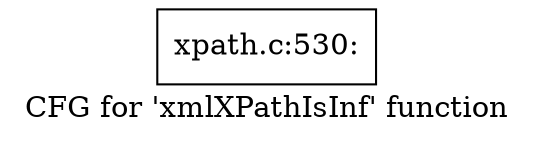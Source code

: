 digraph "CFG for 'xmlXPathIsInf' function" {
	label="CFG for 'xmlXPathIsInf' function";

	Node0x468bc50 [shape=record,label="{xpath.c:530:}"];
}
